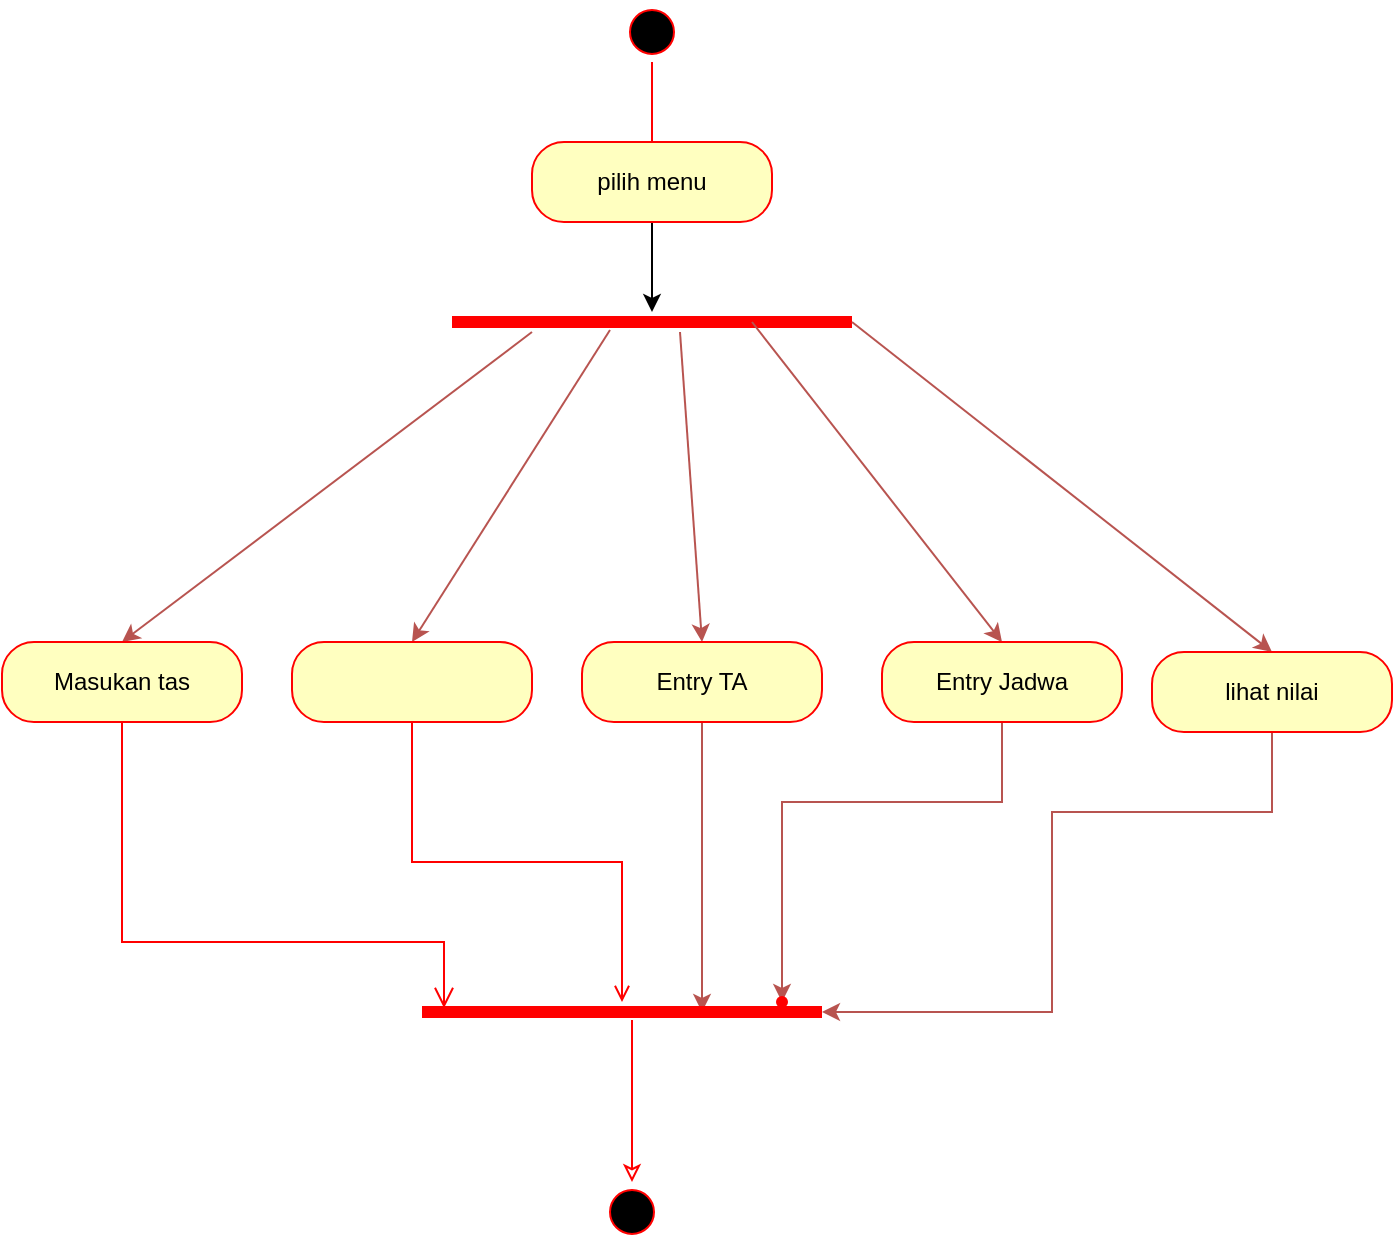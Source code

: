 <mxfile version="22.1.11" type="github">
  <diagram name="Page-1" id="XOHVe-xvOEprRkgfdkk-">
    <mxGraphModel dx="872" dy="447" grid="1" gridSize="10" guides="1" tooltips="1" connect="1" arrows="1" fold="1" page="1" pageScale="1" pageWidth="850" pageHeight="1100" math="0" shadow="0">
      <root>
        <mxCell id="0" />
        <mxCell id="1" parent="0" />
        <mxCell id="FaiAq5r8sAQfN_tiHuSA-1" value="" style="ellipse;html=1;shape=startState;fillColor=#000000;strokeColor=#ff0000;" parent="1" vertex="1">
          <mxGeometry x="410" y="190" width="30" height="30" as="geometry" />
        </mxCell>
        <mxCell id="FaiAq5r8sAQfN_tiHuSA-2" value="" style="edgeStyle=orthogonalEdgeStyle;html=1;verticalAlign=bottom;endArrow=open;endSize=8;strokeColor=#ff0000;rounded=0;" parent="1" source="FaiAq5r8sAQfN_tiHuSA-1" edge="1">
          <mxGeometry relative="1" as="geometry">
            <mxPoint x="425" y="280" as="targetPoint" />
          </mxGeometry>
        </mxCell>
        <mxCell id="FaiAq5r8sAQfN_tiHuSA-3" value="" style="edgeStyle=orthogonalEdgeStyle;rounded=0;orthogonalLoop=1;jettySize=auto;html=1;" parent="1" source="FaiAq5r8sAQfN_tiHuSA-4" target="FaiAq5r8sAQfN_tiHuSA-5" edge="1">
          <mxGeometry relative="1" as="geometry" />
        </mxCell>
        <mxCell id="FaiAq5r8sAQfN_tiHuSA-4" value="pilih menu" style="rounded=1;whiteSpace=wrap;html=1;arcSize=40;fontColor=#000000;fillColor=#ffffc0;strokeColor=#ff0000;" parent="1" vertex="1">
          <mxGeometry x="365" y="260" width="120" height="40" as="geometry" />
        </mxCell>
        <mxCell id="FaiAq5r8sAQfN_tiHuSA-5" value="" style="shape=line;html=1;strokeWidth=6;strokeColor=#ff0000;" parent="1" vertex="1">
          <mxGeometry x="325" y="345" width="200" height="10" as="geometry" />
        </mxCell>
        <mxCell id="FaiAq5r8sAQfN_tiHuSA-6" value="" style="endArrow=classic;html=1;rounded=0;fillColor=#f8cecc;strokeColor=#b85450;entryX=0.5;entryY=0;entryDx=0;entryDy=0;" parent="1" target="FaiAq5r8sAQfN_tiHuSA-7" edge="1">
          <mxGeometry width="50" height="50" relative="1" as="geometry">
            <mxPoint x="365" y="355" as="sourcePoint" />
            <mxPoint x="320" y="450" as="targetPoint" />
          </mxGeometry>
        </mxCell>
        <mxCell id="FaiAq5r8sAQfN_tiHuSA-7" value="Masukan tas" style="rounded=1;whiteSpace=wrap;html=1;arcSize=40;fontColor=#000000;fillColor=#ffffc0;strokeColor=#ff0000;" parent="1" vertex="1">
          <mxGeometry x="100" y="510" width="120" height="40" as="geometry" />
        </mxCell>
        <mxCell id="FaiAq5r8sAQfN_tiHuSA-8" value="" style="edgeStyle=orthogonalEdgeStyle;html=1;verticalAlign=bottom;endArrow=open;endSize=8;strokeColor=#ff0000;rounded=0;entryX=0.055;entryY=0.3;entryDx=0;entryDy=0;entryPerimeter=0;" parent="1" source="FaiAq5r8sAQfN_tiHuSA-7" target="FaiAq5r8sAQfN_tiHuSA-17" edge="1">
          <mxGeometry relative="1" as="geometry">
            <mxPoint x="310" y="700" as="targetPoint" />
            <Array as="points">
              <mxPoint x="160" y="660" />
              <mxPoint x="321" y="660" />
            </Array>
          </mxGeometry>
        </mxCell>
        <mxCell id="FaiAq5r8sAQfN_tiHuSA-9" value="" style="endArrow=classic;html=1;rounded=0;fillColor=#f8cecc;strokeColor=#b85450;entryX=0.5;entryY=0;entryDx=0;entryDy=0;exitX=0.395;exitY=0.9;exitDx=0;exitDy=0;exitPerimeter=0;" parent="1" source="FaiAq5r8sAQfN_tiHuSA-5" target="FaiAq5r8sAQfN_tiHuSA-10" edge="1">
          <mxGeometry width="50" height="50" relative="1" as="geometry">
            <mxPoint x="510" y="355" as="sourcePoint" />
            <mxPoint x="465" y="450" as="targetPoint" />
          </mxGeometry>
        </mxCell>
        <mxCell id="FaiAq5r8sAQfN_tiHuSA-10" value="" style="rounded=1;whiteSpace=wrap;html=1;arcSize=40;fontColor=#000000;fillColor=#ffffc0;strokeColor=#ff0000;" parent="1" vertex="1">
          <mxGeometry x="245" y="510" width="120" height="40" as="geometry" />
        </mxCell>
        <mxCell id="FaiAq5r8sAQfN_tiHuSA-11" value="" style="endArrow=classic;html=1;rounded=0;fillColor=#f8cecc;strokeColor=#b85450;entryX=0.5;entryY=0;entryDx=0;entryDy=0;exitX=0.57;exitY=1;exitDx=0;exitDy=0;exitPerimeter=0;" parent="1" source="FaiAq5r8sAQfN_tiHuSA-5" target="FaiAq5r8sAQfN_tiHuSA-13" edge="1">
          <mxGeometry width="50" height="50" relative="1" as="geometry">
            <mxPoint x="564" y="364" as="sourcePoint" />
            <mxPoint x="600" y="460" as="targetPoint" />
          </mxGeometry>
        </mxCell>
        <mxCell id="FaiAq5r8sAQfN_tiHuSA-12" value="" style="edgeStyle=orthogonalEdgeStyle;rounded=0;orthogonalLoop=1;jettySize=auto;html=1;fillColor=#f8cecc;strokeColor=#b85450;" parent="1" source="FaiAq5r8sAQfN_tiHuSA-13" target="FaiAq5r8sAQfN_tiHuSA-19" edge="1">
          <mxGeometry relative="1" as="geometry" />
        </mxCell>
        <mxCell id="FaiAq5r8sAQfN_tiHuSA-13" value="Entry TA" style="rounded=1;whiteSpace=wrap;html=1;arcSize=40;fontColor=#000000;fillColor=#ffffc0;strokeColor=#ff0000;" parent="1" vertex="1">
          <mxGeometry x="390" y="510" width="120" height="40" as="geometry" />
        </mxCell>
        <mxCell id="FaiAq5r8sAQfN_tiHuSA-14" value="" style="endArrow=classic;html=1;rounded=0;fillColor=#f8cecc;strokeColor=#b85450;entryX=0.5;entryY=0;entryDx=0;entryDy=0;exitX=0.75;exitY=0.5;exitDx=0;exitDy=0;exitPerimeter=0;" parent="1" source="FaiAq5r8sAQfN_tiHuSA-5" target="FaiAq5r8sAQfN_tiHuSA-16" edge="1">
          <mxGeometry width="50" height="50" relative="1" as="geometry">
            <mxPoint x="616" y="355" as="sourcePoint" />
            <mxPoint x="750" y="461" as="targetPoint" />
          </mxGeometry>
        </mxCell>
        <mxCell id="FaiAq5r8sAQfN_tiHuSA-15" value="" style="edgeStyle=orthogonalEdgeStyle;rounded=0;orthogonalLoop=1;jettySize=auto;html=1;fillColor=#f8cecc;strokeColor=#b85450;" parent="1" source="FaiAq5r8sAQfN_tiHuSA-16" target="FaiAq5r8sAQfN_tiHuSA-20" edge="1">
          <mxGeometry relative="1" as="geometry">
            <Array as="points">
              <mxPoint x="600" y="590" />
              <mxPoint x="490" y="590" />
            </Array>
          </mxGeometry>
        </mxCell>
        <mxCell id="FaiAq5r8sAQfN_tiHuSA-16" value="Entry Jadwa" style="rounded=1;whiteSpace=wrap;html=1;arcSize=40;fontColor=#000000;fillColor=#ffffc0;strokeColor=#ff0000;" parent="1" vertex="1">
          <mxGeometry x="540" y="510" width="120" height="40" as="geometry" />
        </mxCell>
        <mxCell id="FaiAq5r8sAQfN_tiHuSA-17" value="" style="shape=line;html=1;strokeWidth=6;strokeColor=#ff0000;" parent="1" vertex="1">
          <mxGeometry x="310" y="690" width="200" height="10" as="geometry" />
        </mxCell>
        <mxCell id="FaiAq5r8sAQfN_tiHuSA-18" value="" style="edgeStyle=orthogonalEdgeStyle;html=1;verticalAlign=bottom;endArrow=none;endSize=8;strokeColor=#ff0000;rounded=0;entryX=0.5;entryY=1;entryDx=0;entryDy=0;endFill=0;startArrow=open;startFill=0;" parent="1" source="FaiAq5r8sAQfN_tiHuSA-17" target="FaiAq5r8sAQfN_tiHuSA-10" edge="1">
          <mxGeometry relative="1" as="geometry">
            <mxPoint x="410" y="770" as="targetPoint" />
          </mxGeometry>
        </mxCell>
        <mxCell id="FaiAq5r8sAQfN_tiHuSA-19" value="" style="shape=waypoint;sketch=0;size=6;pointerEvents=1;points=[];fillColor=#ffffc0;resizable=0;rotatable=0;perimeter=centerPerimeter;snapToPoint=1;strokeColor=#ff0000;fontColor=#000000;rounded=1;arcSize=40;" parent="1" vertex="1">
          <mxGeometry x="440" y="685" width="20" height="20" as="geometry" />
        </mxCell>
        <mxCell id="FaiAq5r8sAQfN_tiHuSA-20" value="" style="shape=waypoint;sketch=0;size=6;pointerEvents=1;points=[];fillColor=#ffffc0;resizable=0;rotatable=0;perimeter=centerPerimeter;snapToPoint=1;strokeColor=#ff0000;fontColor=#000000;rounded=1;arcSize=40;" parent="1" vertex="1">
          <mxGeometry x="480" y="680" width="20" height="20" as="geometry" />
        </mxCell>
        <mxCell id="FaiAq5r8sAQfN_tiHuSA-21" value="" style="ellipse;html=1;shape=startState;fillColor=#000000;strokeColor=#ff0000;" parent="1" vertex="1">
          <mxGeometry x="400" y="780" width="30" height="30" as="geometry" />
        </mxCell>
        <mxCell id="FaiAq5r8sAQfN_tiHuSA-22" value="" style="edgeStyle=orthogonalEdgeStyle;html=1;verticalAlign=bottom;endArrow=none;endSize=8;strokeColor=#ff0000;rounded=0;entryX=0.525;entryY=0.9;entryDx=0;entryDy=0;entryPerimeter=0;startArrow=classic;startFill=0;endFill=0;" parent="1" source="FaiAq5r8sAQfN_tiHuSA-21" target="FaiAq5r8sAQfN_tiHuSA-17" edge="1">
          <mxGeometry relative="1" as="geometry">
            <mxPoint x="395" y="860" as="targetPoint" />
          </mxGeometry>
        </mxCell>
        <mxCell id="FaiAq5r8sAQfN_tiHuSA-23" value="" style="endArrow=classic;html=1;rounded=0;fillColor=#f8cecc;strokeColor=#b85450;entryX=0.5;entryY=0;entryDx=0;entryDy=0;exitX=1;exitY=0.5;exitDx=0;exitDy=0;exitPerimeter=0;" parent="1" source="FaiAq5r8sAQfN_tiHuSA-5" target="FaiAq5r8sAQfN_tiHuSA-25" edge="1">
          <mxGeometry width="50" height="50" relative="1" as="geometry">
            <mxPoint x="610" y="355" as="sourcePoint" />
            <mxPoint x="885" y="466" as="targetPoint" />
          </mxGeometry>
        </mxCell>
        <mxCell id="FaiAq5r8sAQfN_tiHuSA-24" value="" style="edgeStyle=orthogonalEdgeStyle;rounded=0;orthogonalLoop=1;jettySize=auto;html=1;fillColor=#f8cecc;strokeColor=#b85450;entryX=1;entryY=0.5;entryDx=0;entryDy=0;entryPerimeter=0;" parent="1" source="FaiAq5r8sAQfN_tiHuSA-25" target="FaiAq5r8sAQfN_tiHuSA-17" edge="1">
          <mxGeometry relative="1" as="geometry">
            <Array as="points">
              <mxPoint x="735" y="595" />
              <mxPoint x="625" y="595" />
              <mxPoint x="625" y="695" />
            </Array>
            <mxPoint x="625" y="695" as="targetPoint" />
          </mxGeometry>
        </mxCell>
        <mxCell id="FaiAq5r8sAQfN_tiHuSA-25" value="lihat nilai" style="rounded=1;whiteSpace=wrap;html=1;arcSize=40;fontColor=#000000;fillColor=#ffffc0;strokeColor=#ff0000;" parent="1" vertex="1">
          <mxGeometry x="675" y="515" width="120" height="40" as="geometry" />
        </mxCell>
      </root>
    </mxGraphModel>
  </diagram>
</mxfile>
